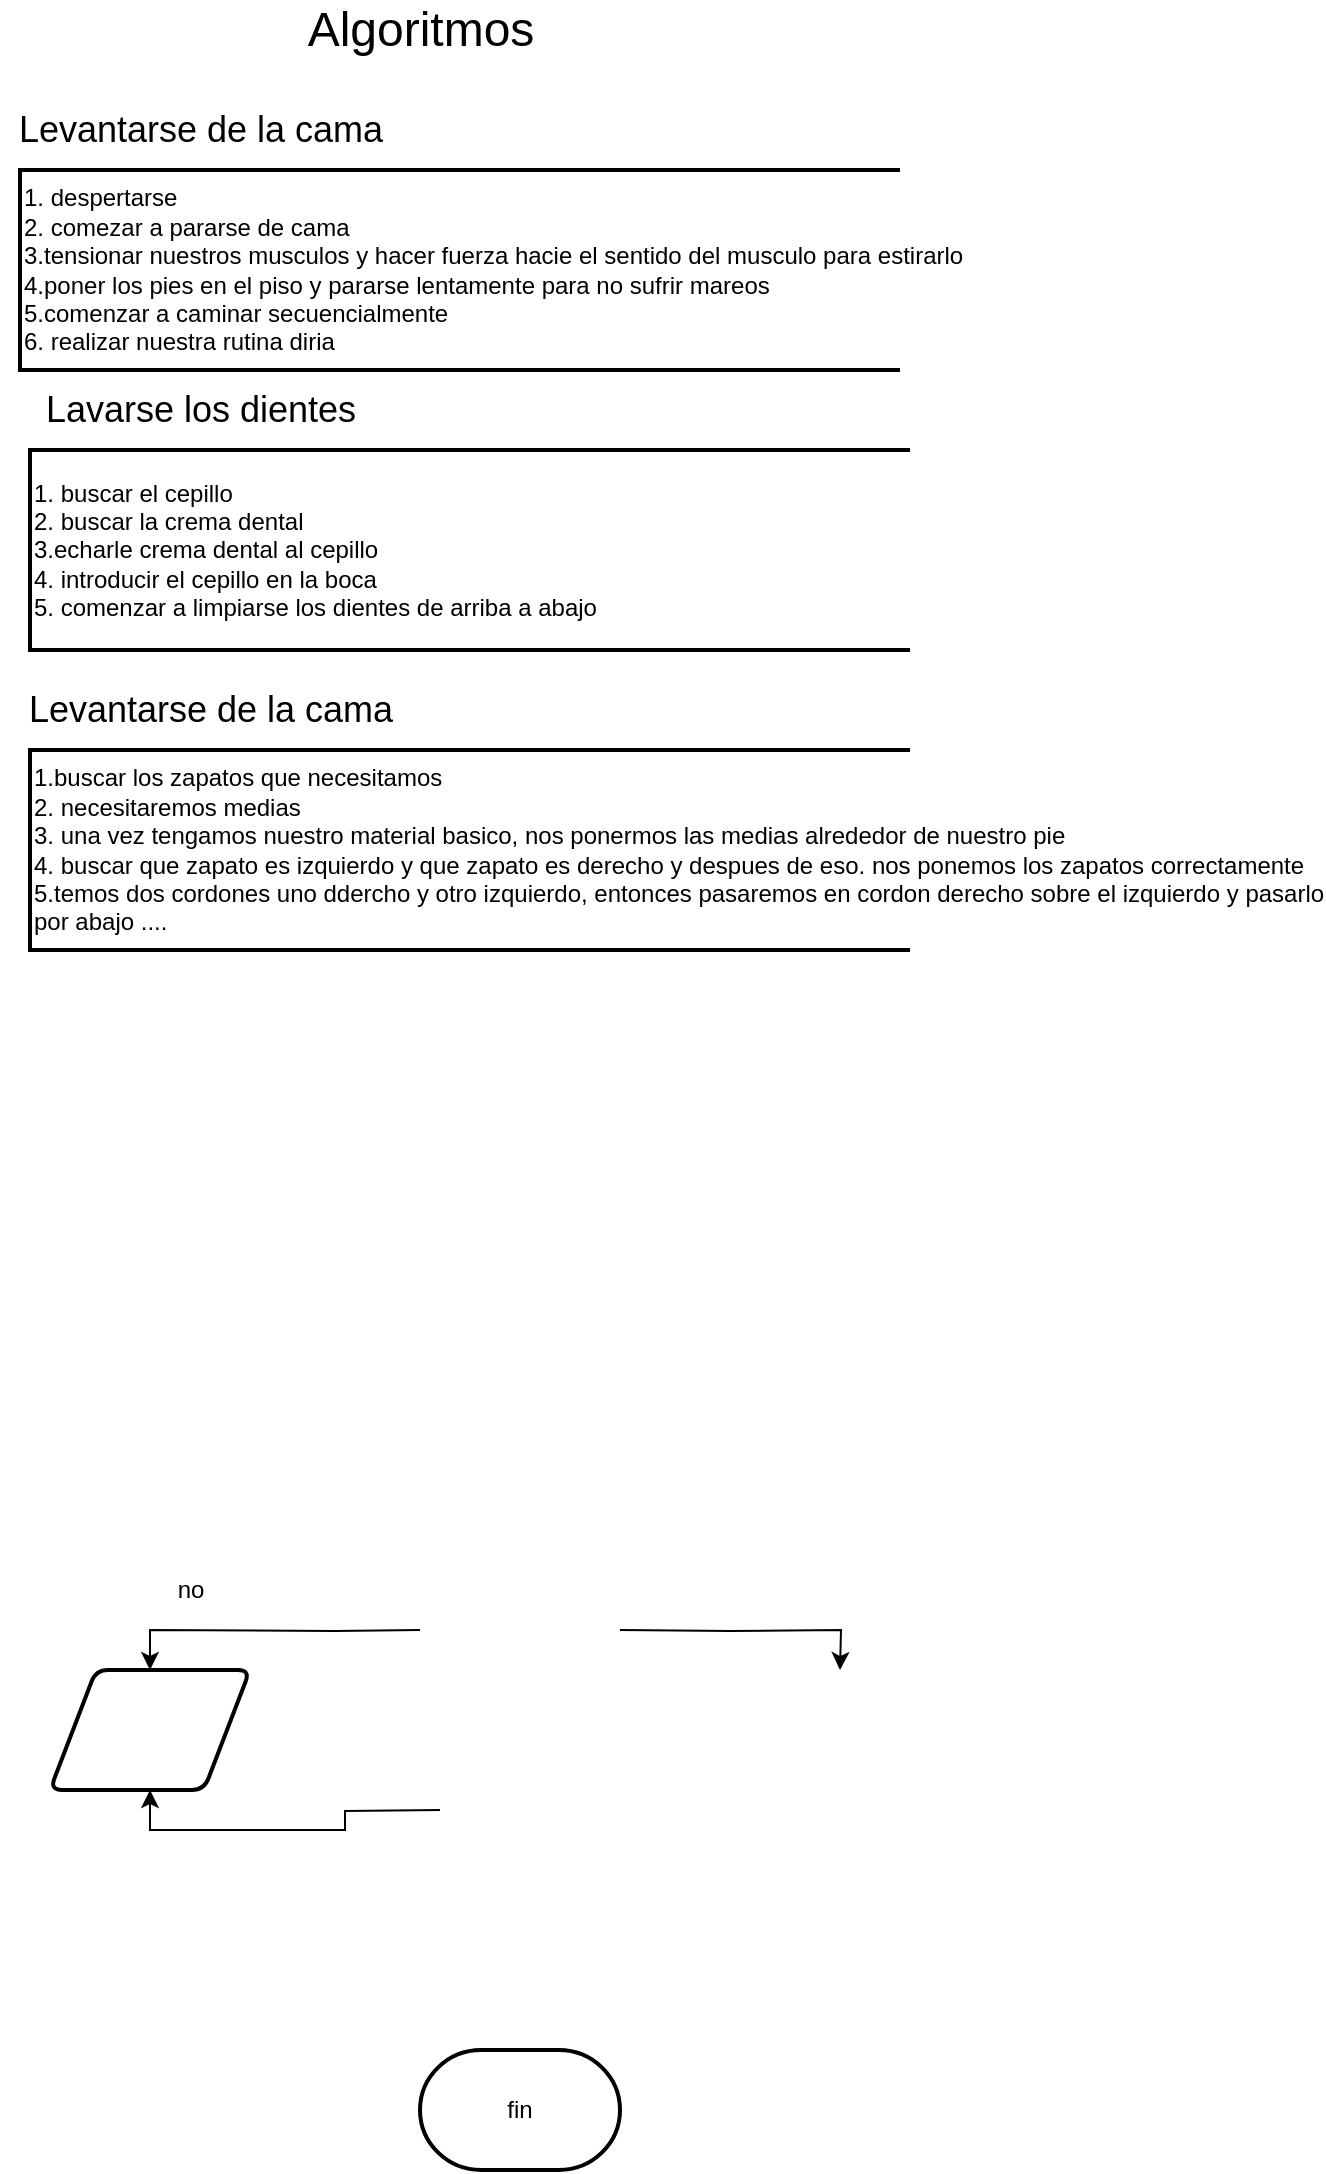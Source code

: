 <mxfile version="15.3.8" type="device"><diagram id="04raiz-XWgQNs50Smg7i" name="Page-1"><mxGraphModel dx="865" dy="427" grid="1" gridSize="10" guides="1" tooltips="1" connect="1" arrows="1" fold="1" page="1" pageScale="1" pageWidth="827" pageHeight="1169" math="0" shadow="0"><root><mxCell id="0"/><mxCell id="1" parent="0"/><mxCell id="CFWSrL5Ki7yJpp0Y5uk8-2" value="1. despertarse&lt;br&gt;2. comezar a pararse de cama&lt;br&gt;3.tensionar nuestros musculos y hacer fuerza hacie el sentido del musculo para estirarlo&lt;br&gt;4.poner los pies en el piso y pararse lentamente para no sufrir mareos&lt;br&gt;5.comenzar a caminar secuencialmente&lt;br&gt;6. realizar nuestra rutina diria" style="strokeWidth=2;html=1;shape=mxgraph.flowchart.annotation_1;align=left;pointerEvents=1;" vertex="1" parent="1"><mxGeometry x="150" y="130" width="440" height="100" as="geometry"/></mxCell><mxCell id="CFWSrL5Ki7yJpp0Y5uk8-4" value="&lt;font style=&quot;font-size: 24px&quot;&gt;Algoritmos&lt;/font&gt;" style="text;html=1;align=center;verticalAlign=middle;resizable=0;points=[];autosize=1;strokeColor=none;fillColor=none;" vertex="1" parent="1"><mxGeometry x="285" y="50" width="130" height="20" as="geometry"/></mxCell><mxCell id="CFWSrL5Ki7yJpp0Y5uk8-5" value="&lt;font style=&quot;font-size: 18px&quot;&gt;Levantarse de la cama&lt;/font&gt;" style="text;html=1;align=center;verticalAlign=middle;resizable=0;points=[];autosize=1;strokeColor=none;fillColor=none;" vertex="1" parent="1"><mxGeometry x="140" y="100" width="200" height="20" as="geometry"/></mxCell><mxCell id="CFWSrL5Ki7yJpp0Y5uk8-6" value="1. buscar el cepillo&lt;br&gt;2. buscar la crema dental&lt;br&gt;3.echarle crema dental al cepillo&lt;br&gt;4. introducir el cepillo en la boca&lt;br&gt;5. comenzar a limpiarse los dientes de arriba a abajo" style="strokeWidth=2;html=1;shape=mxgraph.flowchart.annotation_1;align=left;pointerEvents=1;" vertex="1" parent="1"><mxGeometry x="155" y="270" width="440" height="100" as="geometry"/></mxCell><mxCell id="CFWSrL5Ki7yJpp0Y5uk8-7" value="&lt;font style=&quot;font-size: 18px&quot;&gt;Lavarse los dientes&lt;/font&gt;" style="text;html=1;align=center;verticalAlign=middle;resizable=0;points=[];autosize=1;strokeColor=none;fillColor=none;" vertex="1" parent="1"><mxGeometry x="155" y="240" width="170" height="20" as="geometry"/></mxCell><mxCell id="CFWSrL5Ki7yJpp0Y5uk8-8" value="1.buscar los zapatos que necesitamos&lt;br&gt;2. necesitaremos medias&lt;br&gt;3. una vez tengamos nuestro material basico, nos ponermos las medias alrededor de nuestro pie&lt;br&gt;4. buscar que zapato es izquierdo y que zapato es derecho y despues de eso. nos ponemos los zapatos correctamente&lt;br&gt;5.temos dos cordones uno ddercho y otro izquierdo, entonces pasaremos en cordon derecho sobre el izquierdo y pasarlo&lt;br&gt;por abajo ...." style="strokeWidth=2;html=1;shape=mxgraph.flowchart.annotation_1;align=left;pointerEvents=1;" vertex="1" parent="1"><mxGeometry x="155" y="420" width="440" height="100" as="geometry"/></mxCell><mxCell id="CFWSrL5Ki7yJpp0Y5uk8-9" value="&lt;font style=&quot;font-size: 18px&quot;&gt;Levantarse de la cama&lt;/font&gt;" style="text;html=1;align=center;verticalAlign=middle;resizable=0;points=[];autosize=1;strokeColor=none;fillColor=none;" vertex="1" parent="1"><mxGeometry x="145" y="390" width="200" height="20" as="geometry"/></mxCell><mxCell id="CFWSrL5Ki7yJpp0Y5uk8-35" style="edgeStyle=orthogonalEdgeStyle;rounded=0;orthogonalLoop=1;jettySize=auto;html=1;entryX=0.5;entryY=0;entryDx=0;entryDy=0;" edge="1" parent="1" target="CFWSrL5Ki7yJpp0Y5uk8-32"><mxGeometry relative="1" as="geometry"><mxPoint x="350" y="860" as="sourcePoint"/></mxGeometry></mxCell><mxCell id="CFWSrL5Ki7yJpp0Y5uk8-36" style="edgeStyle=orthogonalEdgeStyle;rounded=0;orthogonalLoop=1;jettySize=auto;html=1;entryX=0.5;entryY=0;entryDx=0;entryDy=0;" edge="1" parent="1"><mxGeometry relative="1" as="geometry"><mxPoint x="450" y="860" as="sourcePoint"/><mxPoint x="560" y="880" as="targetPoint"/></mxGeometry></mxCell><mxCell id="CFWSrL5Ki7yJpp0Y5uk8-32" value="" style="shape=parallelogram;html=1;strokeWidth=2;perimeter=parallelogramPerimeter;whiteSpace=wrap;rounded=1;arcSize=12;size=0.23;" vertex="1" parent="1"><mxGeometry x="165" y="880" width="100" height="60" as="geometry"/></mxCell><mxCell id="CFWSrL5Ki7yJpp0Y5uk8-33" value="fin" style="strokeWidth=2;html=1;shape=mxgraph.flowchart.terminator;whiteSpace=wrap;" vertex="1" parent="1"><mxGeometry x="350" y="1070" width="100" height="60" as="geometry"/></mxCell><mxCell id="CFWSrL5Ki7yJpp0Y5uk8-37" value="no" style="text;html=1;align=center;verticalAlign=middle;resizable=0;points=[];autosize=1;strokeColor=none;fillColor=none;" vertex="1" parent="1"><mxGeometry x="220" y="830" width="30" height="20" as="geometry"/></mxCell><mxCell id="CFWSrL5Ki7yJpp0Y5uk8-52" value="" style="edgeStyle=orthogonalEdgeStyle;rounded=0;orthogonalLoop=1;jettySize=auto;html=1;" edge="1" parent="1" target="CFWSrL5Ki7yJpp0Y5uk8-32"><mxGeometry relative="1" as="geometry"><mxPoint x="360" y="950" as="sourcePoint"/></mxGeometry></mxCell></root></mxGraphModel></diagram></mxfile>
